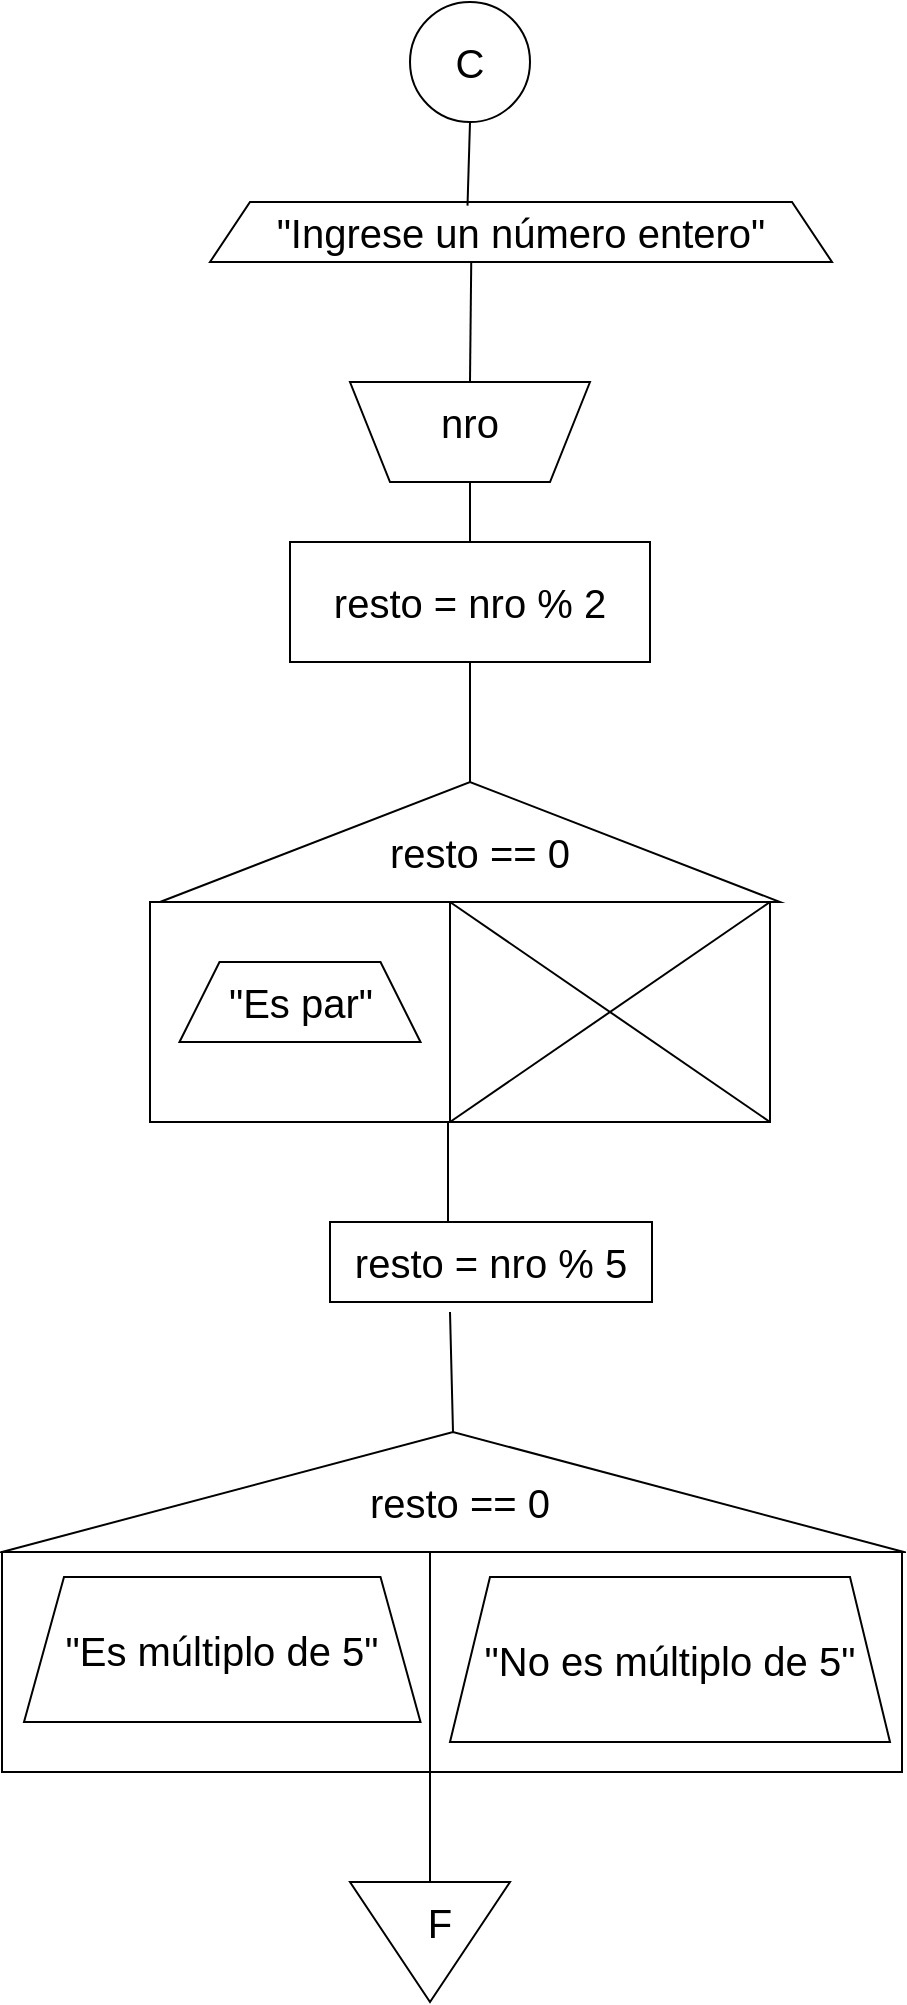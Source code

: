 <mxfile version="14.8.3" type="device"><diagram id="jdi376GITxUDv44EcNt-" name="Est_Seleccion_Consecutiva"><mxGraphModel dx="1060" dy="491" grid="0" gridSize="10" guides="1" tooltips="1" connect="1" arrows="1" fold="1" page="1" pageScale="1" pageWidth="827" pageHeight="1169" math="0" shadow="0"><root><mxCell id="0"/><mxCell id="1" parent="0"/><mxCell id="IZyfCQgY-TUtGTrwyXHz-1" value="&lt;font style=&quot;font-size: 20px&quot;&gt;C&lt;/font&gt;" style="ellipse;whiteSpace=wrap;html=1;aspect=fixed;" vertex="1" parent="1"><mxGeometry x="340" y="10" width="60" height="60" as="geometry"/></mxCell><mxCell id="IZyfCQgY-TUtGTrwyXHz-2" value="&lt;font style=&quot;font-size: 20px&quot;&gt;&quot;Ingrese un número entero&quot;&lt;/font&gt;" style="shape=trapezoid;perimeter=trapezoidPerimeter;whiteSpace=wrap;html=1;fixedSize=1;" vertex="1" parent="1"><mxGeometry x="240" y="110" width="311" height="30" as="geometry"/></mxCell><mxCell id="IZyfCQgY-TUtGTrwyXHz-3" value="" style="endArrow=none;html=1;entryX=0.5;entryY=1;entryDx=0;entryDy=0;exitX=0.414;exitY=0.06;exitDx=0;exitDy=0;exitPerimeter=0;" edge="1" parent="1" source="IZyfCQgY-TUtGTrwyXHz-2" target="IZyfCQgY-TUtGTrwyXHz-1"><mxGeometry width="50" height="50" relative="1" as="geometry"><mxPoint x="600" y="290" as="sourcePoint"/><mxPoint x="650" y="240" as="targetPoint"/></mxGeometry></mxCell><mxCell id="IZyfCQgY-TUtGTrwyXHz-4" value="" style="shape=trapezoid;perimeter=trapezoidPerimeter;whiteSpace=wrap;html=1;fixedSize=1;rotation=-180;" vertex="1" parent="1"><mxGeometry x="310" y="200" width="120" height="50" as="geometry"/></mxCell><mxCell id="IZyfCQgY-TUtGTrwyXHz-5" value="&lt;font style=&quot;font-size: 20px&quot;&gt;nro&lt;/font&gt;" style="text;html=1;strokeColor=none;fillColor=none;align=center;verticalAlign=middle;whiteSpace=wrap;rounded=0;" vertex="1" parent="1"><mxGeometry x="350" y="210" width="40" height="20" as="geometry"/></mxCell><mxCell id="IZyfCQgY-TUtGTrwyXHz-7" value="" style="endArrow=none;html=1;entryX=0.5;entryY=1;entryDx=0;entryDy=0;exitX=0.5;exitY=1;exitDx=0;exitDy=0;" edge="1" parent="1" source="IZyfCQgY-TUtGTrwyXHz-4"><mxGeometry width="50" height="50" relative="1" as="geometry"><mxPoint x="369.374" y="181.8" as="sourcePoint"/><mxPoint x="370.62" y="140" as="targetPoint"/></mxGeometry></mxCell><mxCell id="IZyfCQgY-TUtGTrwyXHz-8" value="&lt;font style=&quot;font-size: 20px&quot;&gt;resto = nro % 2&lt;/font&gt;" style="rounded=0;whiteSpace=wrap;html=1;" vertex="1" parent="1"><mxGeometry x="280" y="280" width="180" height="60" as="geometry"/></mxCell><mxCell id="IZyfCQgY-TUtGTrwyXHz-9" value="" style="endArrow=none;html=1;exitX=0.5;exitY=0;exitDx=0;exitDy=0;entryX=0.5;entryY=0;entryDx=0;entryDy=0;" edge="1" parent="1" source="IZyfCQgY-TUtGTrwyXHz-8" target="IZyfCQgY-TUtGTrwyXHz-4"><mxGeometry width="50" height="50" relative="1" as="geometry"><mxPoint x="610" y="280" as="sourcePoint"/><mxPoint x="660" y="230" as="targetPoint"/></mxGeometry></mxCell><mxCell id="IZyfCQgY-TUtGTrwyXHz-10" value="" style="triangle;whiteSpace=wrap;html=1;rotation=-90;" vertex="1" parent="1"><mxGeometry x="340" y="275" width="60" height="310" as="geometry"/></mxCell><mxCell id="IZyfCQgY-TUtGTrwyXHz-11" value="&lt;font style=&quot;font-size: 20px&quot;&gt;resto == 0&lt;/font&gt;" style="text;html=1;strokeColor=none;fillColor=none;align=center;verticalAlign=middle;whiteSpace=wrap;rounded=0;" vertex="1" parent="1"><mxGeometry x="310" y="425" width="130" height="20" as="geometry"/></mxCell><mxCell id="IZyfCQgY-TUtGTrwyXHz-12" value="" style="endArrow=none;html=1;exitX=1;exitY=0.5;exitDx=0;exitDy=0;entryX=0.5;entryY=1;entryDx=0;entryDy=0;" edge="1" parent="1" source="IZyfCQgY-TUtGTrwyXHz-10" target="IZyfCQgY-TUtGTrwyXHz-8"><mxGeometry width="50" height="50" relative="1" as="geometry"><mxPoint x="610" y="350" as="sourcePoint"/><mxPoint x="660" y="300" as="targetPoint"/></mxGeometry></mxCell><mxCell id="IZyfCQgY-TUtGTrwyXHz-13" value="" style="rounded=0;whiteSpace=wrap;html=1;" vertex="1" parent="1"><mxGeometry x="210" y="460" width="150" height="110" as="geometry"/></mxCell><mxCell id="IZyfCQgY-TUtGTrwyXHz-14" value="" style="rounded=0;whiteSpace=wrap;html=1;" vertex="1" parent="1"><mxGeometry x="360" y="460" width="160" height="110" as="geometry"/></mxCell><mxCell id="IZyfCQgY-TUtGTrwyXHz-15" value="&lt;font style=&quot;font-size: 20px&quot;&gt;&quot;Es par&quot;&lt;/font&gt;" style="shape=trapezoid;perimeter=trapezoidPerimeter;whiteSpace=wrap;html=1;fixedSize=1;" vertex="1" parent="1"><mxGeometry x="224.75" y="490" width="120.5" height="40" as="geometry"/></mxCell><mxCell id="IZyfCQgY-TUtGTrwyXHz-16" value="" style="endArrow=none;html=1;exitX=0;exitY=1;exitDx=0;exitDy=0;entryX=1;entryY=0;entryDx=0;entryDy=0;" edge="1" parent="1" source="IZyfCQgY-TUtGTrwyXHz-14" target="IZyfCQgY-TUtGTrwyXHz-14"><mxGeometry width="50" height="50" relative="1" as="geometry"><mxPoint x="450" y="380" as="sourcePoint"/><mxPoint x="500" y="330" as="targetPoint"/></mxGeometry></mxCell><mxCell id="IZyfCQgY-TUtGTrwyXHz-17" value="" style="endArrow=none;html=1;entryX=1;entryY=1;entryDx=0;entryDy=0;" edge="1" parent="1" target="IZyfCQgY-TUtGTrwyXHz-14"><mxGeometry width="50" height="50" relative="1" as="geometry"><mxPoint x="360" y="460" as="sourcePoint"/><mxPoint x="530" y="470" as="targetPoint"/></mxGeometry></mxCell><mxCell id="IZyfCQgY-TUtGTrwyXHz-18" value="&lt;font style=&quot;font-size: 20px&quot;&gt;resto = nro % 5&lt;/font&gt;" style="rounded=0;whiteSpace=wrap;html=1;" vertex="1" parent="1"><mxGeometry x="300" y="620" width="161" height="40" as="geometry"/></mxCell><mxCell id="IZyfCQgY-TUtGTrwyXHz-19" value="" style="endArrow=none;html=1;entryX=0.5;entryY=1;entryDx=0;entryDy=0;" edge="1" parent="1"><mxGeometry width="50" height="50" relative="1" as="geometry"><mxPoint x="359" y="620" as="sourcePoint"/><mxPoint x="359" y="570" as="targetPoint"/></mxGeometry></mxCell><mxCell id="IZyfCQgY-TUtGTrwyXHz-20" value="" style="triangle;whiteSpace=wrap;html=1;rotation=-90;" vertex="1" parent="1"><mxGeometry x="331.5" y="529.5" width="60" height="451" as="geometry"/></mxCell><mxCell id="IZyfCQgY-TUtGTrwyXHz-21" value="&lt;font style=&quot;font-size: 20px&quot;&gt;resto == 0&lt;/font&gt;" style="text;html=1;strokeColor=none;fillColor=none;align=center;verticalAlign=middle;whiteSpace=wrap;rounded=0;" vertex="1" parent="1"><mxGeometry x="300" y="750" width="130" height="20" as="geometry"/></mxCell><mxCell id="IZyfCQgY-TUtGTrwyXHz-22" value="" style="endArrow=none;html=1;exitX=1;exitY=0.5;exitDx=0;exitDy=0;entryX=0.5;entryY=1;entryDx=0;entryDy=0;" edge="1" parent="1" source="IZyfCQgY-TUtGTrwyXHz-20"><mxGeometry width="50" height="50" relative="1" as="geometry"><mxPoint x="600" y="675" as="sourcePoint"/><mxPoint x="360" y="665" as="targetPoint"/></mxGeometry></mxCell><mxCell id="IZyfCQgY-TUtGTrwyXHz-23" value="" style="rounded=0;whiteSpace=wrap;html=1;" vertex="1" parent="1"><mxGeometry x="136" y="785" width="214" height="110" as="geometry"/></mxCell><mxCell id="IZyfCQgY-TUtGTrwyXHz-24" value="" style="rounded=0;whiteSpace=wrap;html=1;" vertex="1" parent="1"><mxGeometry x="350" y="785" width="236" height="110" as="geometry"/></mxCell><mxCell id="IZyfCQgY-TUtGTrwyXHz-25" value="&lt;font style=&quot;font-size: 20px&quot;&gt;&quot;Es múltiplo de 5&quot;&lt;/font&gt;" style="shape=trapezoid;perimeter=trapezoidPerimeter;whiteSpace=wrap;html=1;fixedSize=1;" vertex="1" parent="1"><mxGeometry x="147" y="797.5" width="198.25" height="72.5" as="geometry"/></mxCell><mxCell id="IZyfCQgY-TUtGTrwyXHz-28" value="&lt;font style=&quot;font-size: 20px&quot;&gt;&quot;No es múltiplo de 5&quot;&lt;/font&gt;" style="shape=trapezoid;perimeter=trapezoidPerimeter;whiteSpace=wrap;html=1;fixedSize=1;" vertex="1" parent="1"><mxGeometry x="360" y="797.5" width="220" height="82.5" as="geometry"/></mxCell><mxCell id="IZyfCQgY-TUtGTrwyXHz-29" value="" style="triangle;whiteSpace=wrap;html=1;rotation=90;" vertex="1" parent="1"><mxGeometry x="320" y="940" width="60" height="80" as="geometry"/></mxCell><mxCell id="IZyfCQgY-TUtGTrwyXHz-30" value="&lt;font style=&quot;font-size: 20px&quot;&gt;F&lt;/font&gt;" style="text;html=1;strokeColor=none;fillColor=none;align=center;verticalAlign=middle;whiteSpace=wrap;rounded=0;" vertex="1" parent="1"><mxGeometry x="335" y="960" width="40" height="20" as="geometry"/></mxCell><mxCell id="IZyfCQgY-TUtGTrwyXHz-31" value="" style="endArrow=none;html=1;exitX=1;exitY=0.5;exitDx=0;exitDy=0;entryX=0.5;entryY=1;entryDx=0;entryDy=0;" edge="1" parent="1"><mxGeometry width="50" height="50" relative="1" as="geometry"><mxPoint x="350" y="950" as="sourcePoint"/><mxPoint x="350" y="890" as="targetPoint"/></mxGeometry></mxCell></root></mxGraphModel></diagram></mxfile>